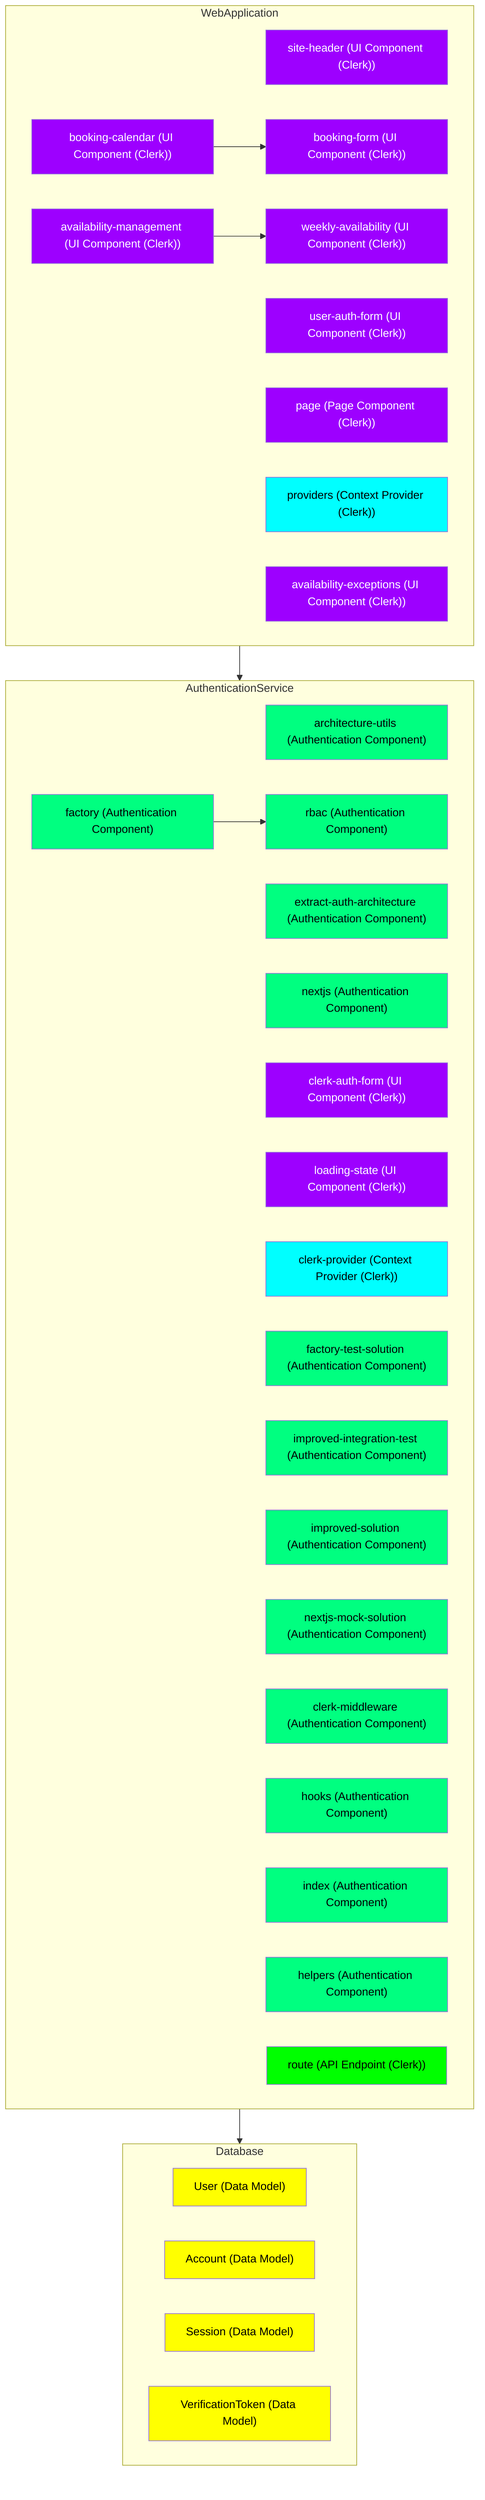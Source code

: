 graph TD
  subgraph AuthenticationService
    architecture_utils["architecture-utils (Authentication Component)"]:::auth
    extract_auth_architecture["extract-auth-architecture (Authentication Component)"]:::auth
    nextjs["nextjs (Authentication Component)"]:::auth
    clerk_auth_form["clerk-auth-form (UI Component (Clerk))"]:::component
    loading_state["loading-state (UI Component (Clerk))"]:::component
    clerk_provider["clerk-provider (Context Provider (Clerk))"]:::provider
    factory_test_solution["factory-test-solution (Authentication Component)"]:::auth
    improved_integration_test["improved-integration-test (Authentication Component)"]:::auth
    improved_solution["improved-solution (Authentication Component)"]:::auth
    nextjs_mock_solution["nextjs-mock-solution (Authentication Component)"]:::auth
    clerk_middleware["clerk-middleware (Authentication Component)"]:::auth
    hooks["hooks (Authentication Component)"]:::auth
    index["index (Authentication Component)"]:::auth
    factory["factory (Authentication Component)"]:::auth
    rbac["rbac (Authentication Component)"]:::auth
    helpers["helpers (Authentication Component)"]:::auth
    route["route (API Endpoint (Clerk))"]:::api
  end

  subgraph WebApplication
    site_header["site-header (UI Component (Clerk))"]:::component
    user_auth_form["user-auth-form (UI Component (Clerk))"]:::component
    page["page (Page Component (Clerk))"]:::component
    page["page (Page Component (Clerk))"]:::component
    providers["providers (Context Provider (Clerk))"]:::provider
    page["page (Page Component (Clerk))"]:::component
    page["page (Page Component (Clerk))"]:::component
    booking_calendar["booking-calendar (UI Component (Clerk))"]:::component
    booking_form["booking-form (UI Component (Clerk))"]:::component
    page["page (Page Component (Clerk))"]:::component
    route["route (API Endpoint (Clerk))"]:::api
    route["route (API Endpoint (Clerk))"]:::api
    availability_exceptions["availability-exceptions (UI Component (Clerk))"]:::component
    availability_management["availability-management (UI Component (Clerk))"]:::component
    weekly_availability["weekly-availability (UI Component (Clerk))"]:::component
    route["route (API Endpoint (Clerk))"]:::api
    route["route (API Endpoint (Clerk))"]:::api
  end

  subgraph Database
    User["User (Data Model)"]:::model
    Account["Account (Data Model)"]:::model
    Session["Session (Data Model)"]:::model
    VerificationToken["VerificationToken (Data Model)"]:::model
  end

  factory --> rbac
  booking_calendar --> booking_form
  availability_management --> weekly_availability

  %% Container relationships
  WebApplication --> AuthenticationService
  AuthenticationService --> Database
  classDef middleware fill:#FF00FF,color:white;
  classDef auth fill:#00FF80,color:black;
  classDef component fill:#9D00FF,color:white;
  classDef api fill:#00FF00,color:black;
  classDef hook fill:#FF9E00,color:black;
  classDef provider fill:#00FFFF,color:black;
  classDef model fill:#FFFF00,color:black;